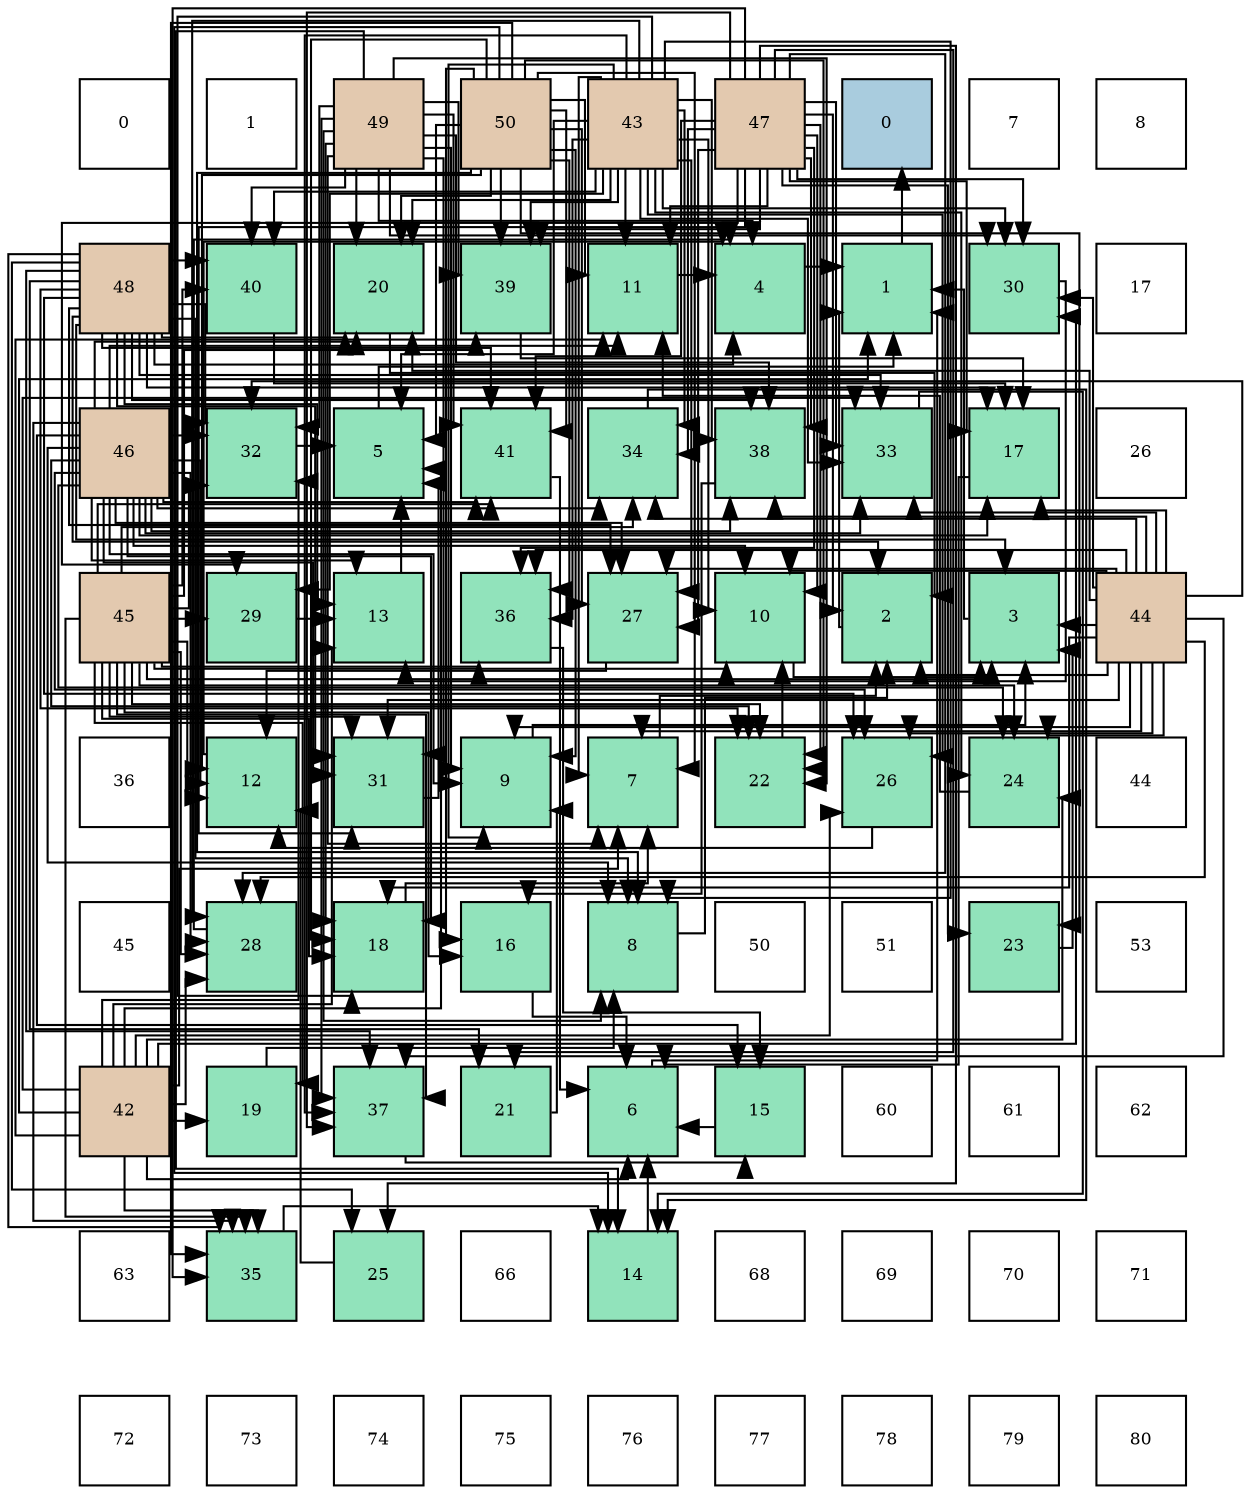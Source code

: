 digraph layout{
 rankdir=TB;
 splines=ortho;
 node [style=filled shape=square fixedsize=true width=0.6];
0[label="0", fontsize=8, fillcolor="#ffffff"];
1[label="1", fontsize=8, fillcolor="#ffffff"];
2[label="49", fontsize=8, fillcolor="#e3c9af"];
3[label="50", fontsize=8, fillcolor="#e3c9af"];
4[label="43", fontsize=8, fillcolor="#e3c9af"];
5[label="47", fontsize=8, fillcolor="#e3c9af"];
6[label="0", fontsize=8, fillcolor="#a9ccde"];
7[label="7", fontsize=8, fillcolor="#ffffff"];
8[label="8", fontsize=8, fillcolor="#ffffff"];
9[label="48", fontsize=8, fillcolor="#e3c9af"];
10[label="40", fontsize=8, fillcolor="#91e3bb"];
11[label="20", fontsize=8, fillcolor="#91e3bb"];
12[label="39", fontsize=8, fillcolor="#91e3bb"];
13[label="11", fontsize=8, fillcolor="#91e3bb"];
14[label="4", fontsize=8, fillcolor="#91e3bb"];
15[label="1", fontsize=8, fillcolor="#91e3bb"];
16[label="30", fontsize=8, fillcolor="#91e3bb"];
17[label="17", fontsize=8, fillcolor="#ffffff"];
18[label="46", fontsize=8, fillcolor="#e3c9af"];
19[label="32", fontsize=8, fillcolor="#91e3bb"];
20[label="5", fontsize=8, fillcolor="#91e3bb"];
21[label="41", fontsize=8, fillcolor="#91e3bb"];
22[label="34", fontsize=8, fillcolor="#91e3bb"];
23[label="38", fontsize=8, fillcolor="#91e3bb"];
24[label="33", fontsize=8, fillcolor="#91e3bb"];
25[label="17", fontsize=8, fillcolor="#91e3bb"];
26[label="26", fontsize=8, fillcolor="#ffffff"];
27[label="45", fontsize=8, fillcolor="#e3c9af"];
28[label="29", fontsize=8, fillcolor="#91e3bb"];
29[label="13", fontsize=8, fillcolor="#91e3bb"];
30[label="36", fontsize=8, fillcolor="#91e3bb"];
31[label="27", fontsize=8, fillcolor="#91e3bb"];
32[label="10", fontsize=8, fillcolor="#91e3bb"];
33[label="2", fontsize=8, fillcolor="#91e3bb"];
34[label="3", fontsize=8, fillcolor="#91e3bb"];
35[label="44", fontsize=8, fillcolor="#e3c9af"];
36[label="36", fontsize=8, fillcolor="#ffffff"];
37[label="12", fontsize=8, fillcolor="#91e3bb"];
38[label="31", fontsize=8, fillcolor="#91e3bb"];
39[label="9", fontsize=8, fillcolor="#91e3bb"];
40[label="7", fontsize=8, fillcolor="#91e3bb"];
41[label="22", fontsize=8, fillcolor="#91e3bb"];
42[label="26", fontsize=8, fillcolor="#91e3bb"];
43[label="24", fontsize=8, fillcolor="#91e3bb"];
44[label="44", fontsize=8, fillcolor="#ffffff"];
45[label="45", fontsize=8, fillcolor="#ffffff"];
46[label="28", fontsize=8, fillcolor="#91e3bb"];
47[label="18", fontsize=8, fillcolor="#91e3bb"];
48[label="16", fontsize=8, fillcolor="#91e3bb"];
49[label="8", fontsize=8, fillcolor="#91e3bb"];
50[label="50", fontsize=8, fillcolor="#ffffff"];
51[label="51", fontsize=8, fillcolor="#ffffff"];
52[label="23", fontsize=8, fillcolor="#91e3bb"];
53[label="53", fontsize=8, fillcolor="#ffffff"];
54[label="42", fontsize=8, fillcolor="#e3c9af"];
55[label="19", fontsize=8, fillcolor="#91e3bb"];
56[label="37", fontsize=8, fillcolor="#91e3bb"];
57[label="21", fontsize=8, fillcolor="#91e3bb"];
58[label="6", fontsize=8, fillcolor="#91e3bb"];
59[label="15", fontsize=8, fillcolor="#91e3bb"];
60[label="60", fontsize=8, fillcolor="#ffffff"];
61[label="61", fontsize=8, fillcolor="#ffffff"];
62[label="62", fontsize=8, fillcolor="#ffffff"];
63[label="63", fontsize=8, fillcolor="#ffffff"];
64[label="35", fontsize=8, fillcolor="#91e3bb"];
65[label="25", fontsize=8, fillcolor="#91e3bb"];
66[label="66", fontsize=8, fillcolor="#ffffff"];
67[label="14", fontsize=8, fillcolor="#91e3bb"];
68[label="68", fontsize=8, fillcolor="#ffffff"];
69[label="69", fontsize=8, fillcolor="#ffffff"];
70[label="70", fontsize=8, fillcolor="#ffffff"];
71[label="71", fontsize=8, fillcolor="#ffffff"];
72[label="72", fontsize=8, fillcolor="#ffffff"];
73[label="73", fontsize=8, fillcolor="#ffffff"];
74[label="74", fontsize=8, fillcolor="#ffffff"];
75[label="75", fontsize=8, fillcolor="#ffffff"];
76[label="76", fontsize=8, fillcolor="#ffffff"];
77[label="77", fontsize=8, fillcolor="#ffffff"];
78[label="78", fontsize=8, fillcolor="#ffffff"];
79[label="79", fontsize=8, fillcolor="#ffffff"];
80[label="80", fontsize=8, fillcolor="#ffffff"];
edge [constraint=false, style=vis];15 -> 6;
33 -> 15;
34 -> 15;
14 -> 15;
20 -> 15;
58 -> 15;
40 -> 33;
49 -> 33;
39 -> 34;
32 -> 34;
13 -> 14;
37 -> 14;
29 -> 20;
67 -> 58;
59 -> 58;
48 -> 58;
25 -> 58;
47 -> 40;
55 -> 49;
11 -> 33;
57 -> 39;
41 -> 32;
52 -> 34;
43 -> 13;
65 -> 37;
42 -> 37;
31 -> 37;
46 -> 14;
28 -> 29;
16 -> 29;
38 -> 20;
19 -> 20;
24 -> 67;
22 -> 67;
64 -> 67;
30 -> 59;
56 -> 59;
23 -> 48;
12 -> 25;
10 -> 25;
21 -> 58;
54 -> 15;
54 -> 20;
54 -> 58;
54 -> 40;
54 -> 13;
54 -> 29;
54 -> 55;
54 -> 43;
54 -> 42;
54 -> 46;
54 -> 16;
54 -> 19;
54 -> 24;
54 -> 64;
4 -> 20;
4 -> 40;
4 -> 49;
4 -> 39;
4 -> 32;
4 -> 13;
4 -> 47;
4 -> 11;
4 -> 43;
4 -> 42;
4 -> 31;
4 -> 46;
4 -> 28;
4 -> 16;
4 -> 24;
4 -> 22;
4 -> 30;
4 -> 56;
4 -> 23;
4 -> 12;
4 -> 10;
35 -> 33;
35 -> 34;
35 -> 40;
35 -> 39;
35 -> 32;
35 -> 25;
35 -> 47;
35 -> 11;
35 -> 43;
35 -> 42;
35 -> 31;
35 -> 46;
35 -> 16;
35 -> 38;
35 -> 19;
35 -> 24;
35 -> 22;
35 -> 30;
35 -> 56;
35 -> 23;
27 -> 34;
27 -> 32;
27 -> 37;
27 -> 48;
27 -> 47;
27 -> 55;
27 -> 41;
27 -> 43;
27 -> 46;
27 -> 28;
27 -> 38;
27 -> 19;
27 -> 22;
27 -> 64;
27 -> 30;
27 -> 56;
27 -> 12;
27 -> 10;
27 -> 21;
18 -> 49;
18 -> 39;
18 -> 32;
18 -> 13;
18 -> 37;
18 -> 29;
18 -> 59;
18 -> 25;
18 -> 47;
18 -> 11;
18 -> 41;
18 -> 43;
18 -> 42;
18 -> 31;
18 -> 46;
18 -> 38;
18 -> 19;
18 -> 24;
18 -> 22;
18 -> 64;
18 -> 23;
18 -> 21;
5 -> 33;
5 -> 32;
5 -> 13;
5 -> 25;
5 -> 57;
5 -> 41;
5 -> 52;
5 -> 65;
5 -> 31;
5 -> 46;
5 -> 28;
5 -> 16;
5 -> 38;
5 -> 24;
5 -> 22;
5 -> 64;
5 -> 30;
5 -> 56;
5 -> 23;
5 -> 12;
5 -> 21;
9 -> 33;
9 -> 34;
9 -> 14;
9 -> 49;
9 -> 29;
9 -> 25;
9 -> 11;
9 -> 57;
9 -> 41;
9 -> 65;
9 -> 42;
9 -> 31;
9 -> 38;
9 -> 19;
9 -> 24;
9 -> 64;
9 -> 56;
9 -> 23;
9 -> 10;
9 -> 21;
2 -> 14;
2 -> 40;
2 -> 49;
2 -> 39;
2 -> 67;
2 -> 47;
2 -> 11;
2 -> 41;
2 -> 16;
2 -> 38;
2 -> 19;
2 -> 56;
2 -> 23;
2 -> 12;
2 -> 10;
2 -> 21;
3 -> 20;
3 -> 40;
3 -> 49;
3 -> 39;
3 -> 13;
3 -> 37;
3 -> 67;
3 -> 48;
3 -> 47;
3 -> 11;
3 -> 41;
3 -> 52;
3 -> 31;
3 -> 64;
3 -> 30;
3 -> 12;
3 -> 21;
edge [constraint=true, style=invis];
0 -> 9 -> 18 -> 27 -> 36 -> 45 -> 54 -> 63 -> 72;
1 -> 10 -> 19 -> 28 -> 37 -> 46 -> 55 -> 64 -> 73;
2 -> 11 -> 20 -> 29 -> 38 -> 47 -> 56 -> 65 -> 74;
3 -> 12 -> 21 -> 30 -> 39 -> 48 -> 57 -> 66 -> 75;
4 -> 13 -> 22 -> 31 -> 40 -> 49 -> 58 -> 67 -> 76;
5 -> 14 -> 23 -> 32 -> 41 -> 50 -> 59 -> 68 -> 77;
6 -> 15 -> 24 -> 33 -> 42 -> 51 -> 60 -> 69 -> 78;
7 -> 16 -> 25 -> 34 -> 43 -> 52 -> 61 -> 70 -> 79;
8 -> 17 -> 26 -> 35 -> 44 -> 53 -> 62 -> 71 -> 80;
rank = same {0 -> 1 -> 2 -> 3 -> 4 -> 5 -> 6 -> 7 -> 8};
rank = same {9 -> 10 -> 11 -> 12 -> 13 -> 14 -> 15 -> 16 -> 17};
rank = same {18 -> 19 -> 20 -> 21 -> 22 -> 23 -> 24 -> 25 -> 26};
rank = same {27 -> 28 -> 29 -> 30 -> 31 -> 32 -> 33 -> 34 -> 35};
rank = same {36 -> 37 -> 38 -> 39 -> 40 -> 41 -> 42 -> 43 -> 44};
rank = same {45 -> 46 -> 47 -> 48 -> 49 -> 50 -> 51 -> 52 -> 53};
rank = same {54 -> 55 -> 56 -> 57 -> 58 -> 59 -> 60 -> 61 -> 62};
rank = same {63 -> 64 -> 65 -> 66 -> 67 -> 68 -> 69 -> 70 -> 71};
rank = same {72 -> 73 -> 74 -> 75 -> 76 -> 77 -> 78 -> 79 -> 80};
}